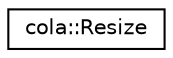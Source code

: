 digraph "Graphical Class Hierarchy"
{
  edge [fontname="Helvetica",fontsize="10",labelfontname="Helvetica",labelfontsize="10"];
  node [fontname="Helvetica",fontsize="10",shape=record];
  rankdir="LR";
  Node0 [label="cola::Resize",height=0.2,width=0.4,color="black", fillcolor="white", style="filled",URL="$classcola_1_1Resize.html",tooltip="A Resize specifies a new required bounding box for a node. "];
}
